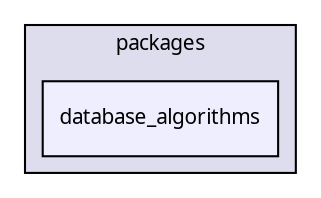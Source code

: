 digraph "packages/database/packages/database_algorithms/" {
  compound=true
  node [ fontsize="10", fontname="FreeSans.ttf"];
  edge [ labelfontsize="10", labelfontname="FreeSans.ttf"];
  subgraph clusterdir_9e29d43dd7407de83abd117b75b27387 {
    graph [ bgcolor="#ddddee", pencolor="black", label="packages" fontname="FreeSans.ttf", fontsize="10", URL="dir_9e29d43dd7407de83abd117b75b27387.html"]
  dir_7a5e36287a4650770230c5ad1e3be628 [shape=box, label="database_algorithms", style="filled", fillcolor="#eeeeff", pencolor="black", URL="dir_7a5e36287a4650770230c5ad1e3be628.html"];
  }
}
